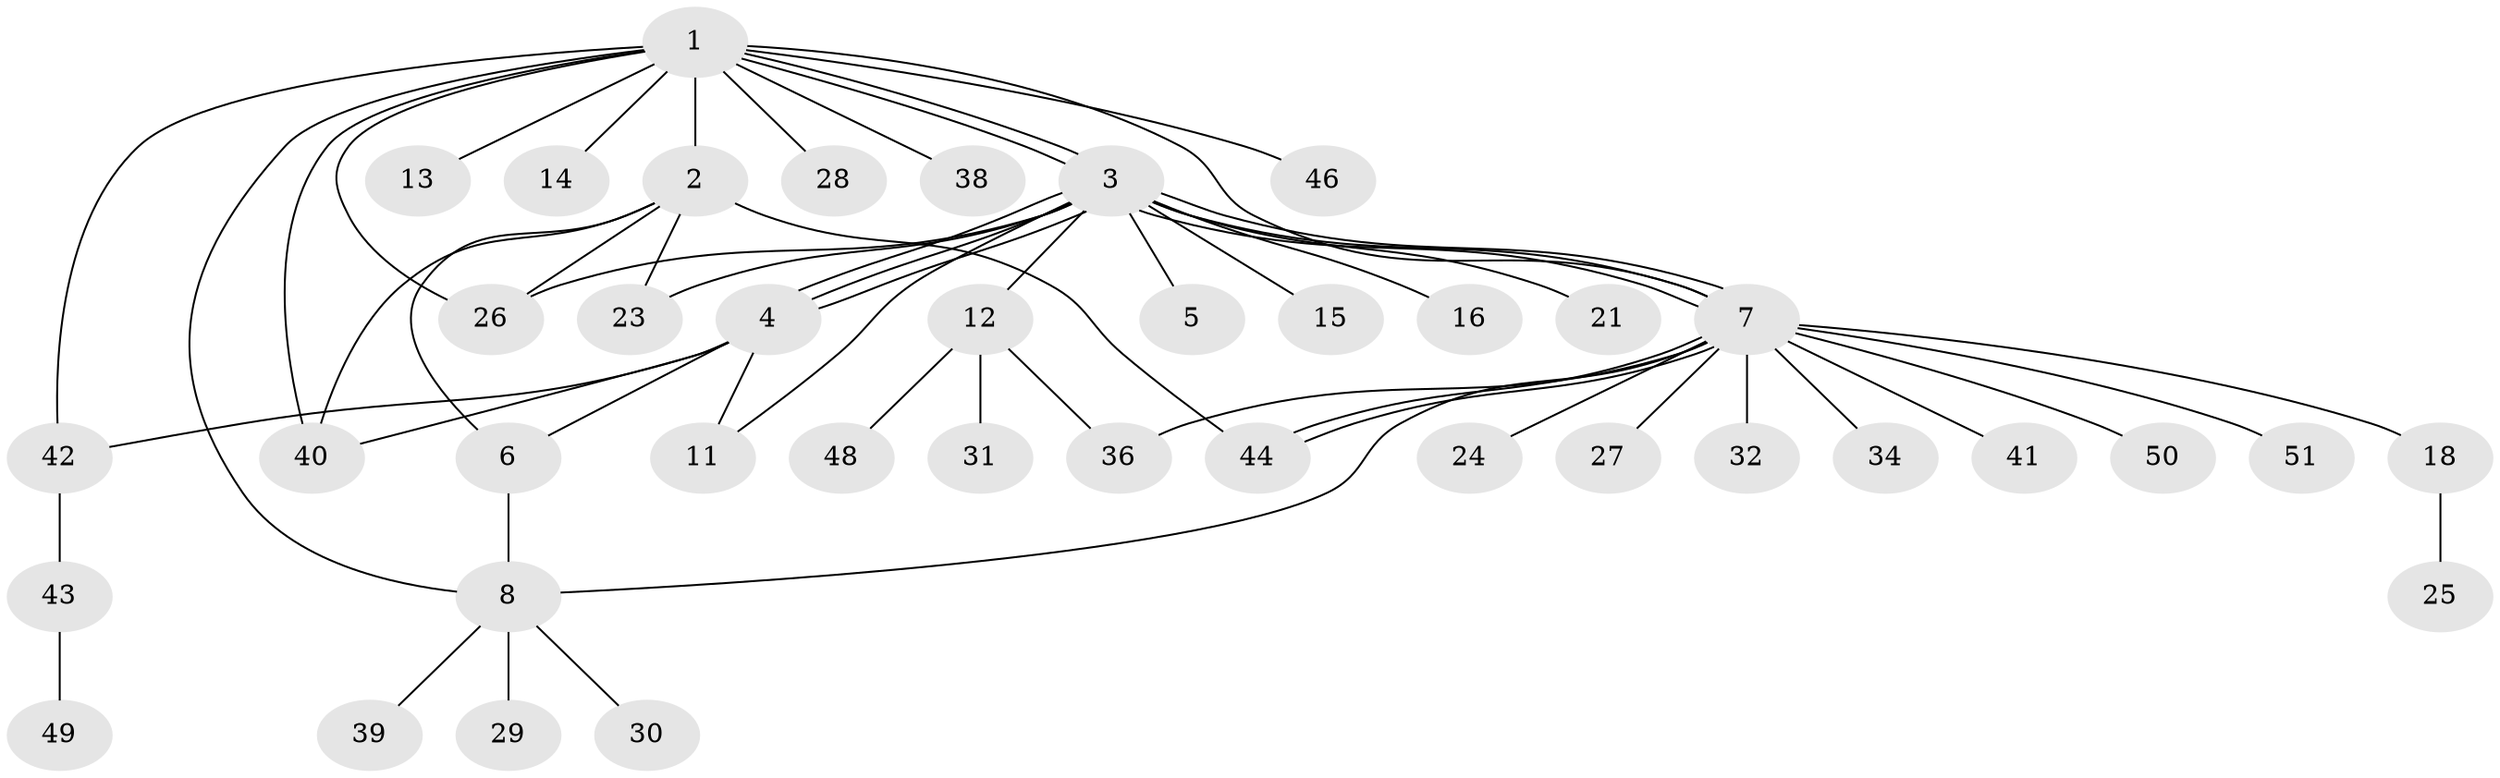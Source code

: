 // Generated by graph-tools (version 1.1) at 2025/23/03/03/25 07:23:49]
// undirected, 40 vertices, 58 edges
graph export_dot {
graph [start="1"]
  node [color=gray90,style=filled];
  1 [super="+9"];
  2 [super="+20"];
  3 [super="+10"];
  4 [super="+19"];
  5;
  6;
  7 [super="+22"];
  8 [super="+17"];
  11;
  12 [super="+37"];
  13;
  14;
  15;
  16;
  18;
  21;
  23;
  24;
  25 [super="+35"];
  26 [super="+33"];
  27;
  28;
  29;
  30;
  31;
  32;
  34;
  36;
  38;
  39;
  40 [super="+47"];
  41;
  42 [super="+45"];
  43;
  44;
  46;
  48;
  49;
  50;
  51;
  1 -- 2;
  1 -- 3;
  1 -- 3;
  1 -- 7;
  1 -- 13;
  1 -- 14;
  1 -- 28;
  1 -- 38;
  1 -- 8;
  1 -- 42;
  1 -- 46;
  1 -- 26;
  1 -- 40;
  2 -- 6;
  2 -- 23;
  2 -- 26;
  2 -- 44;
  2 -- 40;
  3 -- 4;
  3 -- 4;
  3 -- 4;
  3 -- 5;
  3 -- 7 [weight=2];
  3 -- 7;
  3 -- 7;
  3 -- 12;
  3 -- 16;
  3 -- 21;
  3 -- 26;
  3 -- 23;
  3 -- 11;
  3 -- 15;
  4 -- 11;
  4 -- 40;
  4 -- 42;
  4 -- 6;
  6 -- 8;
  7 -- 8;
  7 -- 18;
  7 -- 24;
  7 -- 27;
  7 -- 32;
  7 -- 36;
  7 -- 41 [weight=2];
  7 -- 44;
  7 -- 44;
  7 -- 50;
  7 -- 34;
  7 -- 51;
  8 -- 39;
  8 -- 29;
  8 -- 30;
  12 -- 31;
  12 -- 48;
  12 -- 36;
  18 -- 25;
  42 -- 43;
  43 -- 49;
}
